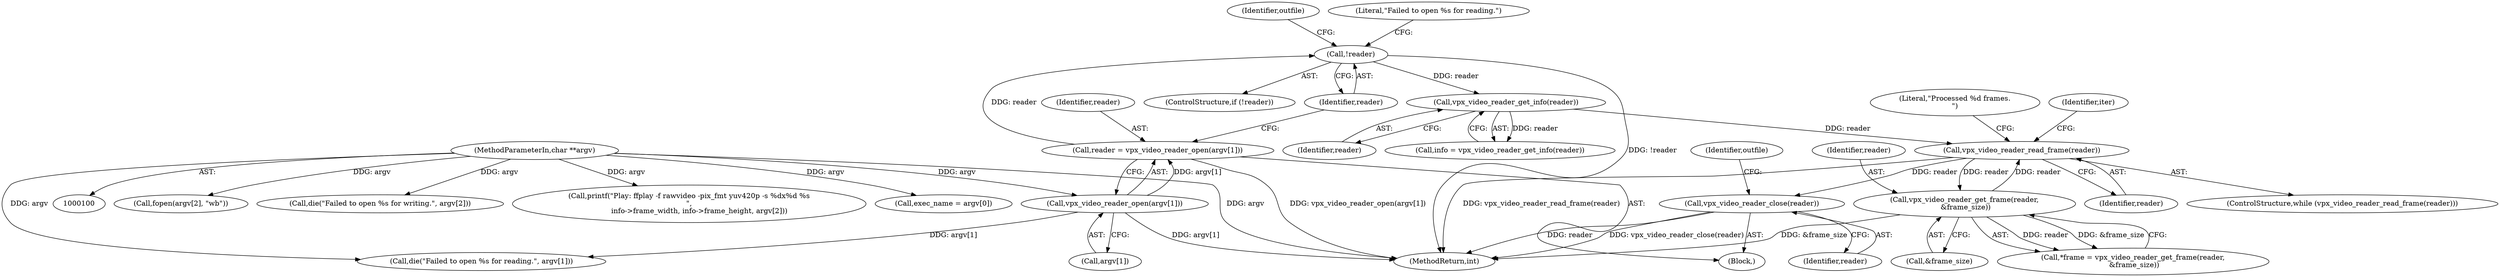 digraph "0_Android_5a9753fca56f0eeb9f61e342b2fccffc364f9426_12@API" {
"1000269" [label="(Call,vpx_video_reader_close(reader))"];
"1000195" [label="(Call,vpx_video_reader_read_frame(reader))"];
"1000213" [label="(Call,vpx_video_reader_get_frame(reader,\n &frame_size))"];
"1000166" [label="(Call,vpx_video_reader_get_info(reader))"];
"1000143" [label="(Call,!reader)"];
"1000136" [label="(Call,reader = vpx_video_reader_open(argv[1]))"];
"1000138" [label="(Call,vpx_video_reader_open(argv[1]))"];
"1000102" [label="(MethodParameterIn,char **argv)"];
"1000143" [label="(Call,!reader)"];
"1000154" [label="(Call,fopen(argv[2], \"wb\"))"];
"1000142" [label="(ControlStructure,if (!reader))"];
"1000275" [label="(MethodReturn,int)"];
"1000270" [label="(Identifier,reader)"];
"1000159" [label="(Call,die(\"Failed to open %s for writing.\", argv[2]))"];
"1000136" [label="(Call,reader = vpx_video_reader_open(argv[1]))"];
"1000166" [label="(Call,vpx_video_reader_get_info(reader))"];
"1000139" [label="(Call,argv[1])"];
"1000194" [label="(ControlStructure,while (vpx_video_reader_read_frame(reader)))"];
"1000144" [label="(Identifier,reader)"];
"1000153" [label="(Identifier,outfile)"];
"1000213" [label="(Call,vpx_video_reader_get_frame(reader,\n &frame_size))"];
"1000103" [label="(Block,)"];
"1000248" [label="(Literal,\"Processed %d frames.\n\")"];
"1000102" [label="(MethodParameterIn,char **argv)"];
"1000258" [label="(Call,printf(\"Play: ffplay -f rawvideo -pix_fmt yuv420p -s %dx%d %s\n\",\n         info->frame_width, info->frame_height, argv[2]))"];
"1000215" [label="(Call,&frame_size)"];
"1000137" [label="(Identifier,reader)"];
"1000125" [label="(Call,exec_name = argv[0])"];
"1000200" [label="(Identifier,iter)"];
"1000269" [label="(Call,vpx_video_reader_close(reader))"];
"1000167" [label="(Identifier,reader)"];
"1000195" [label="(Call,vpx_video_reader_read_frame(reader))"];
"1000138" [label="(Call,vpx_video_reader_open(argv[1]))"];
"1000145" [label="(Call,die(\"Failed to open %s for reading.\", argv[1]))"];
"1000272" [label="(Identifier,outfile)"];
"1000196" [label="(Identifier,reader)"];
"1000146" [label="(Literal,\"Failed to open %s for reading.\")"];
"1000211" [label="(Call,*frame = vpx_video_reader_get_frame(reader,\n &frame_size))"];
"1000214" [label="(Identifier,reader)"];
"1000164" [label="(Call,info = vpx_video_reader_get_info(reader))"];
"1000269" -> "1000103"  [label="AST: "];
"1000269" -> "1000270"  [label="CFG: "];
"1000270" -> "1000269"  [label="AST: "];
"1000272" -> "1000269"  [label="CFG: "];
"1000269" -> "1000275"  [label="DDG: vpx_video_reader_close(reader)"];
"1000269" -> "1000275"  [label="DDG: reader"];
"1000195" -> "1000269"  [label="DDG: reader"];
"1000195" -> "1000194"  [label="AST: "];
"1000195" -> "1000196"  [label="CFG: "];
"1000196" -> "1000195"  [label="AST: "];
"1000200" -> "1000195"  [label="CFG: "];
"1000248" -> "1000195"  [label="CFG: "];
"1000195" -> "1000275"  [label="DDG: vpx_video_reader_read_frame(reader)"];
"1000213" -> "1000195"  [label="DDG: reader"];
"1000166" -> "1000195"  [label="DDG: reader"];
"1000195" -> "1000213"  [label="DDG: reader"];
"1000213" -> "1000211"  [label="AST: "];
"1000213" -> "1000215"  [label="CFG: "];
"1000214" -> "1000213"  [label="AST: "];
"1000215" -> "1000213"  [label="AST: "];
"1000211" -> "1000213"  [label="CFG: "];
"1000213" -> "1000275"  [label="DDG: &frame_size"];
"1000213" -> "1000211"  [label="DDG: reader"];
"1000213" -> "1000211"  [label="DDG: &frame_size"];
"1000166" -> "1000164"  [label="AST: "];
"1000166" -> "1000167"  [label="CFG: "];
"1000167" -> "1000166"  [label="AST: "];
"1000164" -> "1000166"  [label="CFG: "];
"1000166" -> "1000164"  [label="DDG: reader"];
"1000143" -> "1000166"  [label="DDG: reader"];
"1000143" -> "1000142"  [label="AST: "];
"1000143" -> "1000144"  [label="CFG: "];
"1000144" -> "1000143"  [label="AST: "];
"1000146" -> "1000143"  [label="CFG: "];
"1000153" -> "1000143"  [label="CFG: "];
"1000143" -> "1000275"  [label="DDG: !reader"];
"1000136" -> "1000143"  [label="DDG: reader"];
"1000136" -> "1000103"  [label="AST: "];
"1000136" -> "1000138"  [label="CFG: "];
"1000137" -> "1000136"  [label="AST: "];
"1000138" -> "1000136"  [label="AST: "];
"1000144" -> "1000136"  [label="CFG: "];
"1000136" -> "1000275"  [label="DDG: vpx_video_reader_open(argv[1])"];
"1000138" -> "1000136"  [label="DDG: argv[1]"];
"1000138" -> "1000139"  [label="CFG: "];
"1000139" -> "1000138"  [label="AST: "];
"1000138" -> "1000275"  [label="DDG: argv[1]"];
"1000102" -> "1000138"  [label="DDG: argv"];
"1000138" -> "1000145"  [label="DDG: argv[1]"];
"1000102" -> "1000100"  [label="AST: "];
"1000102" -> "1000275"  [label="DDG: argv"];
"1000102" -> "1000125"  [label="DDG: argv"];
"1000102" -> "1000145"  [label="DDG: argv"];
"1000102" -> "1000154"  [label="DDG: argv"];
"1000102" -> "1000159"  [label="DDG: argv"];
"1000102" -> "1000258"  [label="DDG: argv"];
}
